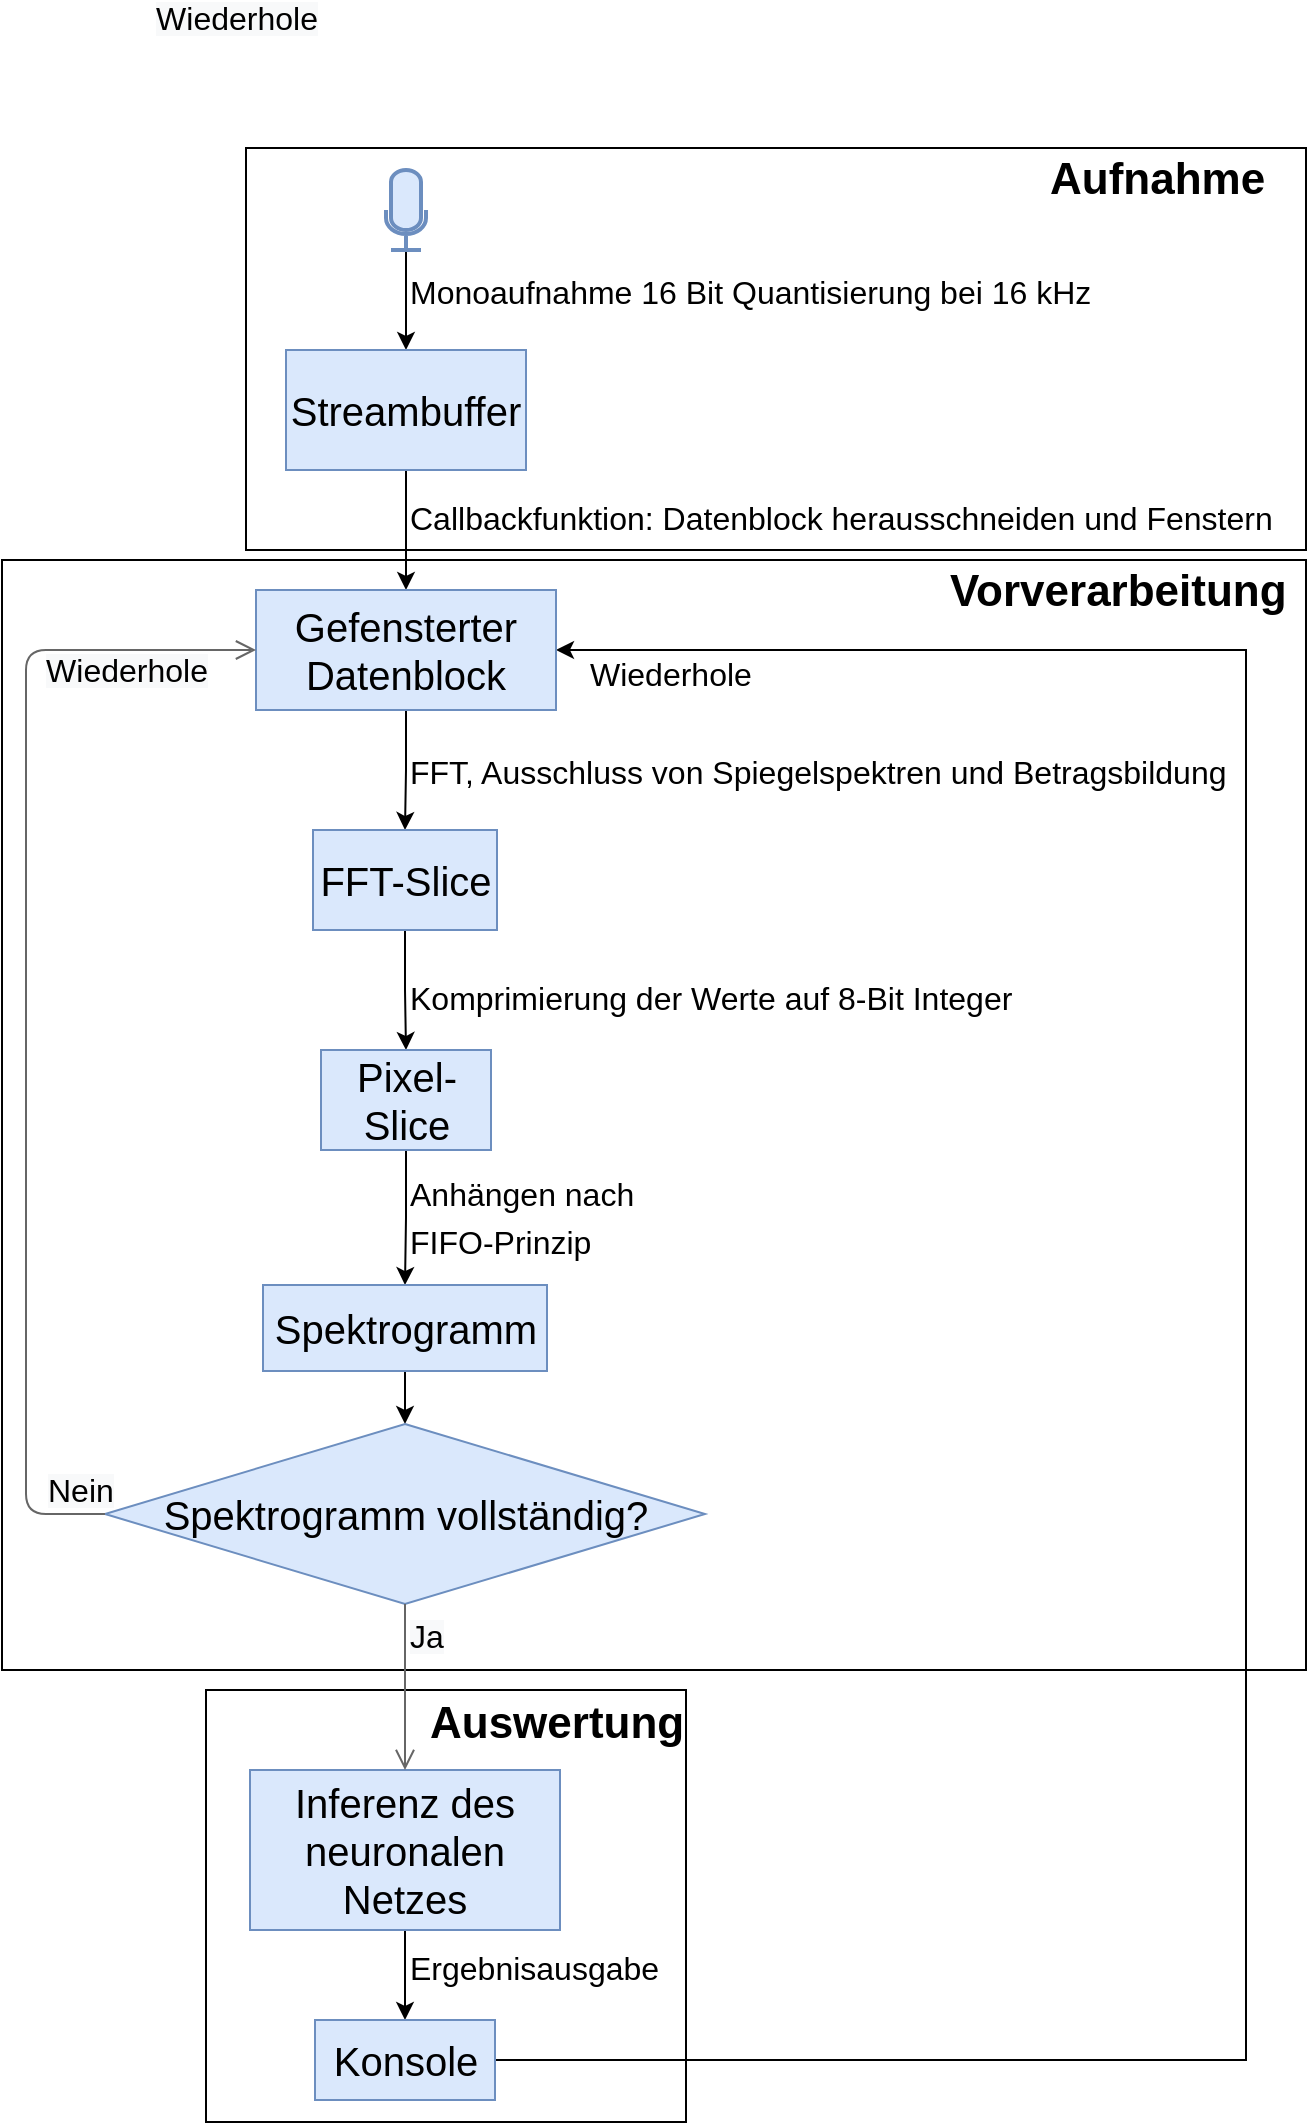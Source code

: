 <mxfile version="12.2.2" type="device" pages="1"><diagram id="4JRPDplswMXqB_WXmlDm" name="Page-1"><mxGraphModel dx="1408" dy="2084" grid="1" gridSize="10" guides="1" tooltips="1" connect="1" arrows="1" fold="1" page="1" pageScale="1" pageWidth="827" pageHeight="1169" math="0" shadow="0"><root><mxCell id="0"/><mxCell id="1" parent="0"/><mxCell id="r4Ihgde0qqOULNGnB0ap-1" value="" style="rounded=0;whiteSpace=wrap;html=1;strokeColor=#000000;fontSize=20;" vertex="1" parent="1"><mxGeometry x="120" y="800" width="240" height="216" as="geometry"/></mxCell><mxCell id="r4Ihgde0qqOULNGnB0ap-2" value="" style="rounded=0;whiteSpace=wrap;html=1;strokeColor=#000000;fontSize=20;" vertex="1" parent="1"><mxGeometry x="18" y="235" width="652" height="555" as="geometry"/></mxCell><mxCell id="r4Ihgde0qqOULNGnB0ap-3" value="" style="rounded=0;whiteSpace=wrap;html=1;strokeColor=#000000;fontSize=20;verticalAlign=top;" vertex="1" parent="1"><mxGeometry x="140" y="29" width="530" height="201" as="geometry"/></mxCell><mxCell id="r4Ihgde0qqOULNGnB0ap-6" style="edgeStyle=orthogonalEdgeStyle;rounded=0;orthogonalLoop=1;jettySize=auto;html=1;entryX=0.5;entryY=0;entryDx=0;entryDy=0;" edge="1" parent="1" source="r4Ihgde0qqOULNGnB0ap-7" target="r4Ihgde0qqOULNGnB0ap-9"><mxGeometry relative="1" as="geometry"><mxPoint x="240" y="110" as="targetPoint"/></mxGeometry></mxCell><mxCell id="r4Ihgde0qqOULNGnB0ap-7" value="" style="html=1;verticalLabelPosition=bottom;align=center;labelBackgroundColor=#ffffff;verticalAlign=top;strokeWidth=2;strokeColor=#6c8ebf;fillColor=#dae8fc;shadow=0;dashed=0;shape=mxgraph.ios7.icons.microphone;snapToPoint=1;" vertex="1" parent="1"><mxGeometry x="210" y="40" width="20" height="40" as="geometry"/></mxCell><mxCell id="r4Ihgde0qqOULNGnB0ap-8" style="edgeStyle=orthogonalEdgeStyle;rounded=0;orthogonalLoop=1;jettySize=auto;html=1;" edge="1" parent="1" source="r4Ihgde0qqOULNGnB0ap-9" target="r4Ihgde0qqOULNGnB0ap-48"><mxGeometry relative="1" as="geometry"><mxPoint x="220" y="250" as="targetPoint"/></mxGeometry></mxCell><mxCell id="r4Ihgde0qqOULNGnB0ap-9" value="&lt;span style=&quot;font-size: 20px&quot;&gt;Streambuffer&lt;/span&gt;" style="rounded=0;whiteSpace=wrap;html=1;strokeColor=#6c8ebf;fillColor=#dae8fc;" vertex="1" parent="1"><mxGeometry x="160" y="130" width="120" height="60" as="geometry"/></mxCell><mxCell id="r4Ihgde0qqOULNGnB0ap-19" value="&lt;font style=&quot;font-size: 16px&quot;&gt;Monoaufnahme 16 Bit Quantisierung bei 16 kHz&lt;/font&gt;" style="text;html=1;resizable=0;points=[];autosize=1;align=left;verticalAlign=top;spacingTop=-4;fontSize=20;" vertex="1" parent="1"><mxGeometry x="220" y="85" width="360" height="30" as="geometry"/></mxCell><mxCell id="r4Ihgde0qqOULNGnB0ap-29" value="&lt;font style=&quot;font-size: 22px&quot;&gt;&lt;b&gt;Aufnahme&lt;/b&gt;&lt;/font&gt;" style="text;html=1;resizable=0;points=[];autosize=1;align=left;verticalAlign=top;spacingTop=-4;fontSize=20;" vertex="1" parent="1"><mxGeometry x="540" y="29" width="120" height="30" as="geometry"/></mxCell><mxCell id="r4Ihgde0qqOULNGnB0ap-41" value="&lt;font style=&quot;font-size: 22px&quot;&gt;&lt;b&gt;Vorverarbeitung&lt;/b&gt;&lt;/font&gt;" style="text;html=1;resizable=0;points=[];autosize=1;align=left;verticalAlign=top;spacingTop=-4;fontSize=20;" vertex="1" parent="1"><mxGeometry x="490" y="235" width="180" height="30" as="geometry"/></mxCell><mxCell id="r4Ihgde0qqOULNGnB0ap-42" value="&lt;font style=&quot;font-size: 22px&quot;&gt;&lt;b&gt;Auswertung&lt;br&gt;&lt;/b&gt;&lt;/font&gt;" style="text;html=1;resizable=0;points=[];autosize=1;align=left;verticalAlign=top;spacingTop=-4;fontSize=20;" vertex="1" parent="1"><mxGeometry x="229.5" y="801" width="140" height="30" as="geometry"/></mxCell><mxCell id="r4Ihgde0qqOULNGnB0ap-43" style="edgeStyle=orthogonalEdgeStyle;rounded=0;orthogonalLoop=1;jettySize=auto;html=1;exitX=0.5;exitY=1;exitDx=0;exitDy=0;entryX=0.5;entryY=0;entryDx=0;entryDy=0;fontSize=20;" edge="1" parent="1" source="r4Ihgde0qqOULNGnB0ap-44" target="r4Ihgde0qqOULNGnB0ap-45"><mxGeometry relative="1" as="geometry"/></mxCell><mxCell id="r4Ihgde0qqOULNGnB0ap-44" value="Inferenz des neuronalen Netzes" style="rounded=0;whiteSpace=wrap;html=1;strokeColor=#6c8ebf;fontSize=20;fillColor=#dae8fc;" vertex="1" parent="1"><mxGeometry x="142" y="840" width="155" height="80" as="geometry"/></mxCell><mxCell id="r4Ihgde0qqOULNGnB0ap-80" style="edgeStyle=orthogonalEdgeStyle;rounded=0;orthogonalLoop=1;jettySize=auto;html=1;exitX=1;exitY=0.5;exitDx=0;exitDy=0;entryX=1;entryY=0.5;entryDx=0;entryDy=0;" edge="1" parent="1" source="r4Ihgde0qqOULNGnB0ap-45" target="r4Ihgde0qqOULNGnB0ap-48"><mxGeometry relative="1" as="geometry"><mxPoint x="720" y="320" as="targetPoint"/><Array as="points"><mxPoint x="640" y="985"/><mxPoint x="640" y="280"/></Array></mxGeometry></mxCell><mxCell id="r4Ihgde0qqOULNGnB0ap-45" value="Konsole" style="rounded=0;whiteSpace=wrap;html=1;strokeColor=#6c8ebf;fontSize=20;fillColor=#dae8fc;" vertex="1" parent="1"><mxGeometry x="174.5" y="965" width="90" height="40" as="geometry"/></mxCell><mxCell id="r4Ihgde0qqOULNGnB0ap-46" value="&lt;font style=&quot;font-size: 16px&quot;&gt;Ergebnisausgabe&lt;/font&gt;" style="text;html=1;resizable=0;points=[];autosize=1;align=left;verticalAlign=top;spacingTop=-4;fontSize=20;" vertex="1" parent="1"><mxGeometry x="220" y="923" width="140" height="30" as="geometry"/></mxCell><mxCell id="r4Ihgde0qqOULNGnB0ap-47" value="&lt;font style=&quot;font-size: 16px&quot;&gt;Callbackfunktion: Datenblock herausschneiden und Fenstern&lt;/font&gt;" style="text;html=1;resizable=0;points=[];autosize=1;align=left;verticalAlign=top;spacingTop=-4;fontSize=20;" vertex="1" parent="1"><mxGeometry x="219.5" y="197.5" width="450" height="30" as="geometry"/></mxCell><mxCell id="r4Ihgde0qqOULNGnB0ap-50" style="edgeStyle=orthogonalEdgeStyle;rounded=0;orthogonalLoop=1;jettySize=auto;html=1;entryX=0.5;entryY=0;entryDx=0;entryDy=0;" edge="1" parent="1" source="r4Ihgde0qqOULNGnB0ap-48" target="r4Ihgde0qqOULNGnB0ap-49"><mxGeometry relative="1" as="geometry"/></mxCell><mxCell id="r4Ihgde0qqOULNGnB0ap-48" value="&lt;span style=&quot;font-size: 20px&quot;&gt;Gefensterter Datenblock&lt;br&gt;&lt;/span&gt;" style="rounded=0;whiteSpace=wrap;html=1;strokeColor=#6c8ebf;fillColor=#dae8fc;" vertex="1" parent="1"><mxGeometry x="145" y="250" width="150" height="60" as="geometry"/></mxCell><mxCell id="r4Ihgde0qqOULNGnB0ap-54" style="edgeStyle=orthogonalEdgeStyle;rounded=0;orthogonalLoop=1;jettySize=auto;html=1;exitX=0.5;exitY=1;exitDx=0;exitDy=0;entryX=0.5;entryY=0;entryDx=0;entryDy=0;" edge="1" parent="1" source="r4Ihgde0qqOULNGnB0ap-49" target="r4Ihgde0qqOULNGnB0ap-53"><mxGeometry relative="1" as="geometry"/></mxCell><mxCell id="r4Ihgde0qqOULNGnB0ap-49" value="FFT-Slice" style="rounded=0;whiteSpace=wrap;html=1;strokeColor=#6c8ebf;fontSize=20;fillColor=#dae8fc;" vertex="1" parent="1"><mxGeometry x="173.5" y="370" width="92" height="50" as="geometry"/></mxCell><mxCell id="r4Ihgde0qqOULNGnB0ap-52" value="&lt;font style=&quot;font-size: 16px&quot;&gt;FFT, Ausschluss von Spiegelspektren und Betragsbildung&lt;/font&gt;" style="text;html=1;resizable=0;points=[];autosize=1;align=left;verticalAlign=top;spacingTop=-4;fontSize=20;" vertex="1" parent="1"><mxGeometry x="220" y="325" width="420" height="30" as="geometry"/></mxCell><mxCell id="r4Ihgde0qqOULNGnB0ap-67" style="edgeStyle=orthogonalEdgeStyle;rounded=0;orthogonalLoop=1;jettySize=auto;html=1;entryX=0.5;entryY=0;entryDx=0;entryDy=0;" edge="1" parent="1" source="r4Ihgde0qqOULNGnB0ap-53" target="r4Ihgde0qqOULNGnB0ap-57"><mxGeometry relative="1" as="geometry"/></mxCell><mxCell id="r4Ihgde0qqOULNGnB0ap-53" value="Pixel-Slice" style="rounded=0;whiteSpace=wrap;html=1;strokeColor=#6c8ebf;fontSize=20;fillColor=#dae8fc;" vertex="1" parent="1"><mxGeometry x="177.5" y="480" width="85" height="50" as="geometry"/></mxCell><mxCell id="r4Ihgde0qqOULNGnB0ap-56" value="&lt;span style=&quot;font-size: 16px&quot;&gt;Komprimierung der Werte auf 8-Bit Integer&lt;/span&gt;" style="text;html=1;resizable=0;points=[];autosize=1;align=left;verticalAlign=top;spacingTop=-4;fontSize=20;" vertex="1" parent="1"><mxGeometry x="219.5" y="438" width="320" height="30" as="geometry"/></mxCell><mxCell id="r4Ihgde0qqOULNGnB0ap-77" value="" style="edgeStyle=orthogonalEdgeStyle;rounded=0;orthogonalLoop=1;jettySize=auto;html=1;" edge="1" parent="1" source="r4Ihgde0qqOULNGnB0ap-57" target="r4Ihgde0qqOULNGnB0ap-68"><mxGeometry relative="1" as="geometry"/></mxCell><mxCell id="r4Ihgde0qqOULNGnB0ap-57" value="Spektrogramm" style="rounded=0;whiteSpace=wrap;html=1;strokeColor=#6c8ebf;fontSize=20;fillColor=#dae8fc;" vertex="1" parent="1"><mxGeometry x="148.5" y="597.5" width="142" height="43" as="geometry"/></mxCell><mxCell id="r4Ihgde0qqOULNGnB0ap-58" value="&lt;font style=&quot;font-size: 16px&quot;&gt;Anhängen nach &lt;br&gt;FIFO-Prinzip&lt;/font&gt;" style="text;html=1;resizable=0;points=[];autosize=1;align=left;verticalAlign=top;spacingTop=-4;fontSize=20;" vertex="1" parent="1"><mxGeometry x="220" y="535.5" width="130" height="50" as="geometry"/></mxCell><mxCell id="r4Ihgde0qqOULNGnB0ap-68" value="&lt;span style=&quot;font-size: 20px&quot;&gt;Spektrogramm vollständig?&lt;/span&gt;" style="rhombus;whiteSpace=wrap;html=1;fillColor=#dae8fc;strokeColor=#6c8ebf;" vertex="1" parent="1"><mxGeometry x="69.5" y="667" width="300" height="90" as="geometry"/></mxCell><mxCell id="r4Ihgde0qqOULNGnB0ap-69" value="&lt;span style=&quot;font-size: 16px ; background-color: rgb(248 , 249 , 250)&quot;&gt;Nein&lt;/span&gt;" style="edgeStyle=orthogonalEdgeStyle;html=1;align=left;verticalAlign=bottom;endArrow=open;endSize=8;strokeColor=#666666;fillColor=#f5f5f5;exitX=0;exitY=0.5;exitDx=0;exitDy=0;entryX=0;entryY=0.5;entryDx=0;entryDy=0;" edge="1" source="r4Ihgde0qqOULNGnB0ap-68" parent="1" target="r4Ihgde0qqOULNGnB0ap-48"><mxGeometry x="-0.898" relative="1" as="geometry"><mxPoint x="130" y="280" as="targetPoint"/><mxPoint x="50" y="712" as="sourcePoint"/><Array as="points"><mxPoint x="30" y="712"/><mxPoint x="30" y="280"/></Array><mxPoint as="offset"/></mxGeometry></mxCell><mxCell id="r4Ihgde0qqOULNGnB0ap-76" value="&lt;div style=&quot;text-align: left&quot;&gt;&lt;span style=&quot;font-size: 16px ; background-color: rgb(248 , 249 , 250)&quot;&gt;Wiederhole&lt;/span&gt;&lt;/div&gt;" style="text;html=1;resizable=0;points=[];align=center;verticalAlign=middle;labelBackgroundColor=#ffffff;" vertex="1" connectable="0" parent="r4Ihgde0qqOULNGnB0ap-69"><mxGeometry x="-0.572" y="-5" relative="1" as="geometry"><mxPoint x="45" y="-336" as="offset"/></mxGeometry></mxCell><mxCell id="r4Ihgde0qqOULNGnB0ap-70" value="&lt;span style=&quot;font-size: 16px ; background-color: rgb(248 , 249 , 250)&quot;&gt;Ja&lt;/span&gt;" style="edgeStyle=orthogonalEdgeStyle;html=1;align=left;verticalAlign=top;endArrow=open;endSize=8;strokeColor=#666666;fillColor=#f5f5f5;entryX=0.5;entryY=0;entryDx=0;entryDy=0;" edge="1" source="r4Ihgde0qqOULNGnB0ap-68" parent="1" target="r4Ihgde0qqOULNGnB0ap-44"><mxGeometry x="-1" relative="1" as="geometry"><mxPoint x="280" y="840" as="targetPoint"/></mxGeometry></mxCell><mxCell id="r4Ihgde0qqOULNGnB0ap-82" value="&lt;div style=&quot;text-align: left&quot;&gt;&lt;span style=&quot;font-size: 16px ; background-color: rgb(248 , 249 , 250)&quot;&gt;Wiederhole&lt;/span&gt;&lt;/div&gt;" style="text;html=1;resizable=0;points=[];align=center;verticalAlign=middle;labelBackgroundColor=#ffffff;" vertex="1" connectable="0" parent="1"><mxGeometry x="90" y="300" as="geometry"><mxPoint x="45" y="-336" as="offset"/></mxGeometry></mxCell><mxCell id="r4Ihgde0qqOULNGnB0ap-85" value="&lt;span style=&quot;font-size: 16px&quot;&gt;Wiederhole&lt;/span&gt;" style="text;html=1;resizable=0;points=[];autosize=1;align=left;verticalAlign=top;spacingTop=-4;" vertex="1" parent="1"><mxGeometry x="309.5" y="280" width="100" height="20" as="geometry"/></mxCell></root></mxGraphModel></diagram></mxfile>